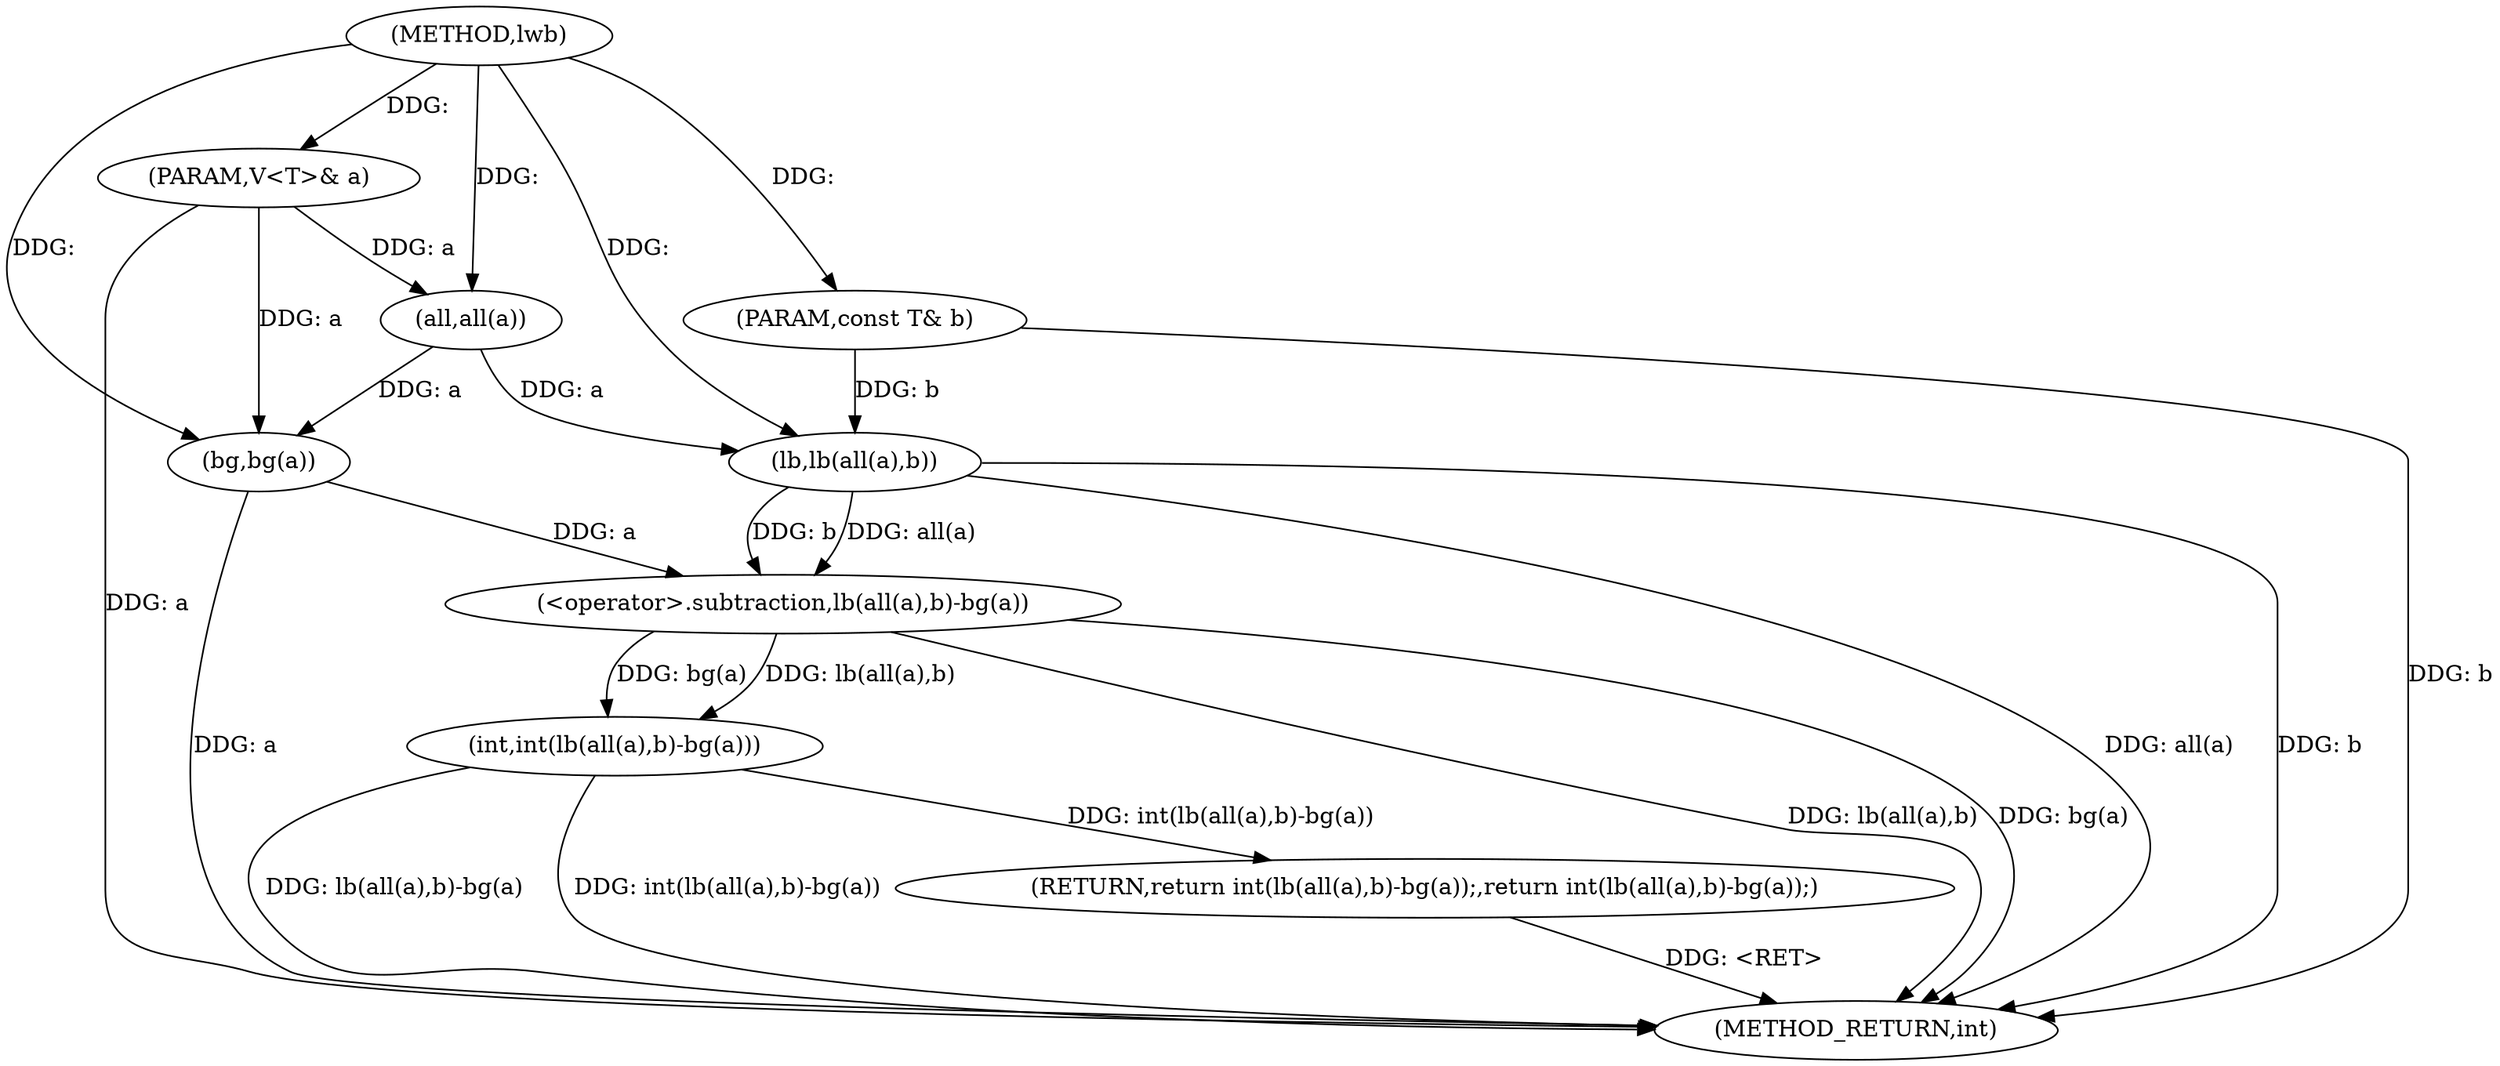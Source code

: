 digraph "lwb" {  
"1000153" [label = "(METHOD,lwb)" ]
"1000166" [label = "(METHOD_RETURN,int)" ]
"1000154" [label = "(PARAM,V<T>& a)" ]
"1000155" [label = "(PARAM,const T& b)" ]
"1000157" [label = "(RETURN,return int(lb(all(a),b)-bg(a));,return int(lb(all(a),b)-bg(a));)" ]
"1000158" [label = "(int,int(lb(all(a),b)-bg(a)))" ]
"1000159" [label = "(<operator>.subtraction,lb(all(a),b)-bg(a))" ]
"1000160" [label = "(lb,lb(all(a),b))" ]
"1000164" [label = "(bg,bg(a))" ]
"1000161" [label = "(all,all(a))" ]
  "1000154" -> "1000166"  [ label = "DDG: a"] 
  "1000155" -> "1000166"  [ label = "DDG: b"] 
  "1000160" -> "1000166"  [ label = "DDG: all(a)"] 
  "1000160" -> "1000166"  [ label = "DDG: b"] 
  "1000159" -> "1000166"  [ label = "DDG: lb(all(a),b)"] 
  "1000164" -> "1000166"  [ label = "DDG: a"] 
  "1000159" -> "1000166"  [ label = "DDG: bg(a)"] 
  "1000158" -> "1000166"  [ label = "DDG: lb(all(a),b)-bg(a)"] 
  "1000158" -> "1000166"  [ label = "DDG: int(lb(all(a),b)-bg(a))"] 
  "1000157" -> "1000166"  [ label = "DDG: <RET>"] 
  "1000153" -> "1000154"  [ label = "DDG: "] 
  "1000153" -> "1000155"  [ label = "DDG: "] 
  "1000158" -> "1000157"  [ label = "DDG: int(lb(all(a),b)-bg(a))"] 
  "1000159" -> "1000158"  [ label = "DDG: bg(a)"] 
  "1000159" -> "1000158"  [ label = "DDG: lb(all(a),b)"] 
  "1000160" -> "1000159"  [ label = "DDG: b"] 
  "1000160" -> "1000159"  [ label = "DDG: all(a)"] 
  "1000164" -> "1000159"  [ label = "DDG: a"] 
  "1000161" -> "1000160"  [ label = "DDG: a"] 
  "1000155" -> "1000160"  [ label = "DDG: b"] 
  "1000153" -> "1000160"  [ label = "DDG: "] 
  "1000161" -> "1000164"  [ label = "DDG: a"] 
  "1000154" -> "1000164"  [ label = "DDG: a"] 
  "1000153" -> "1000164"  [ label = "DDG: "] 
  "1000154" -> "1000161"  [ label = "DDG: a"] 
  "1000153" -> "1000161"  [ label = "DDG: "] 
}
